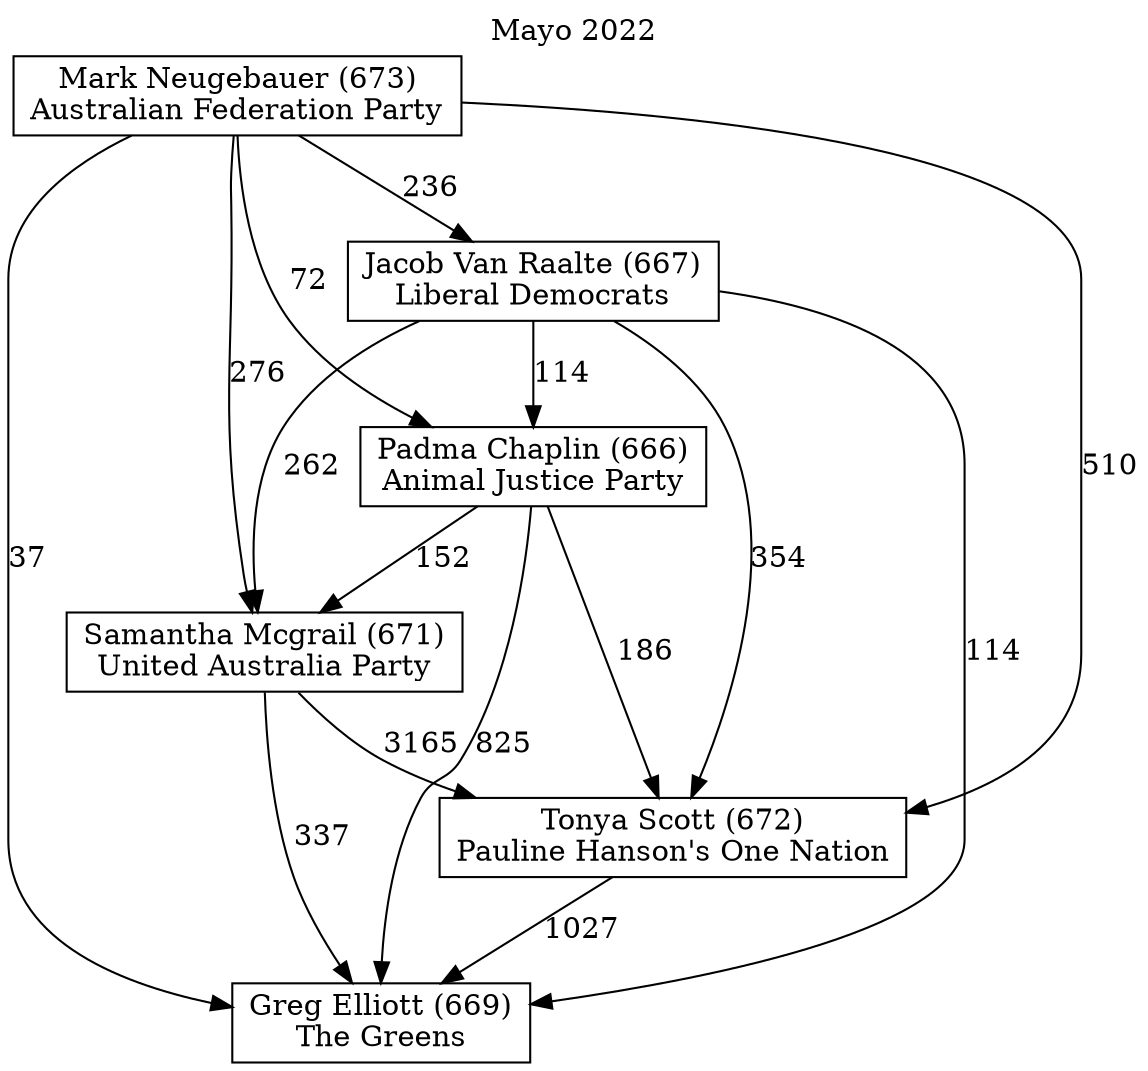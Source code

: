 // House preference flow
digraph "Greg Elliott (669)_Mayo_2022" {
	graph [label="Mayo 2022" labelloc=t mclimit=10]
	node [shape=box]
	"Greg Elliott (669)" [label="Greg Elliott (669)
The Greens"]
	"Tonya Scott (672)" [label="Tonya Scott (672)
Pauline Hanson's One Nation"]
	"Samantha Mcgrail (671)" [label="Samantha Mcgrail (671)
United Australia Party"]
	"Padma Chaplin (666)" [label="Padma Chaplin (666)
Animal Justice Party"]
	"Jacob Van Raalte (667)" [label="Jacob Van Raalte (667)
Liberal Democrats"]
	"Mark Neugebauer (673)" [label="Mark Neugebauer (673)
Australian Federation Party"]
	"Jacob Van Raalte (667)" -> "Greg Elliott (669)" [label=114]
	"Mark Neugebauer (673)" -> "Padma Chaplin (666)" [label=72]
	"Padma Chaplin (666)" -> "Samantha Mcgrail (671)" [label=152]
	"Mark Neugebauer (673)" -> "Greg Elliott (669)" [label=37]
	"Mark Neugebauer (673)" -> "Samantha Mcgrail (671)" [label=276]
	"Padma Chaplin (666)" -> "Tonya Scott (672)" [label=186]
	"Jacob Van Raalte (667)" -> "Samantha Mcgrail (671)" [label=262]
	"Mark Neugebauer (673)" -> "Tonya Scott (672)" [label=510]
	"Padma Chaplin (666)" -> "Greg Elliott (669)" [label=825]
	"Jacob Van Raalte (667)" -> "Tonya Scott (672)" [label=354]
	"Mark Neugebauer (673)" -> "Jacob Van Raalte (667)" [label=236]
	"Tonya Scott (672)" -> "Greg Elliott (669)" [label=1027]
	"Jacob Van Raalte (667)" -> "Padma Chaplin (666)" [label=114]
	"Samantha Mcgrail (671)" -> "Tonya Scott (672)" [label=3165]
	"Samantha Mcgrail (671)" -> "Greg Elliott (669)" [label=337]
}
